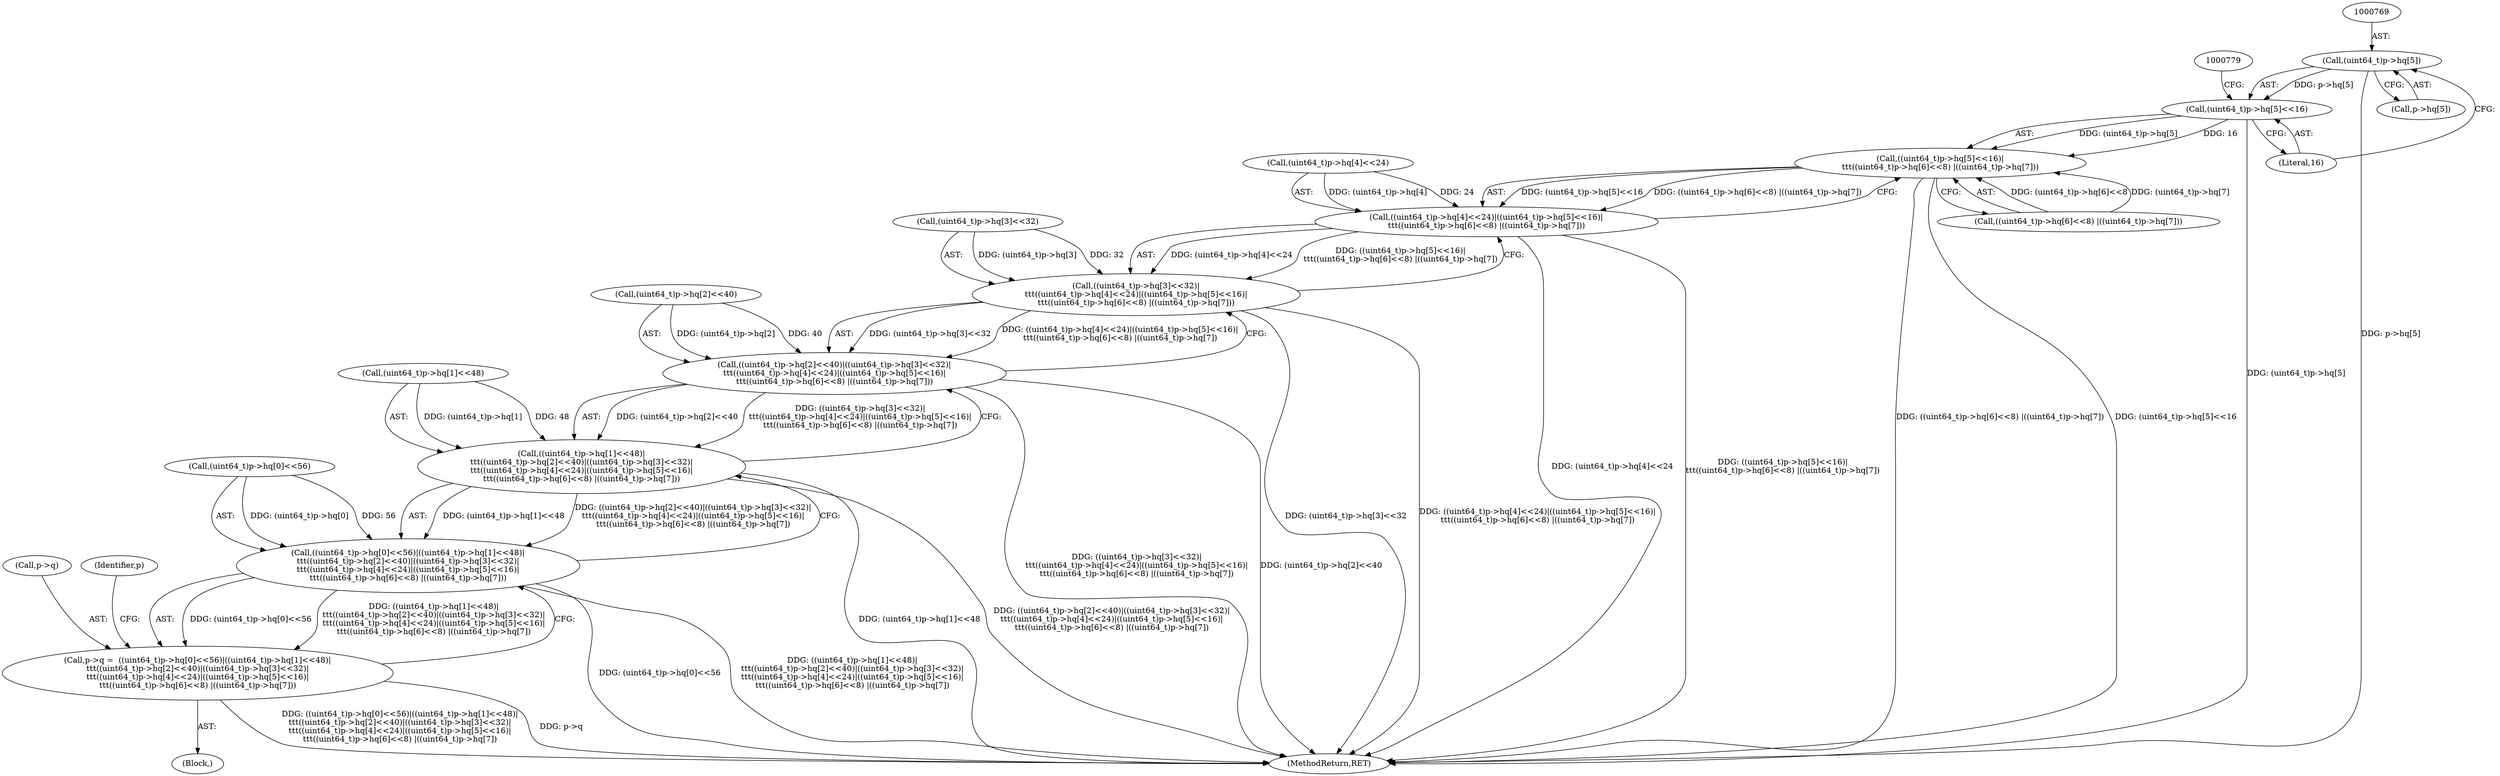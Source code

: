 digraph "0_file_27a14bc7ba285a0a5ebfdb55e54001aa11932b08@pointer" {
"1000768" [label="(Call,(uint64_t)p->hq[5])"];
"1000767" [label="(Call,(uint64_t)p->hq[5]<<16)"];
"1000766" [label="(Call,((uint64_t)p->hq[5]<<16)|\n\t\t\t((uint64_t)p->hq[6]<<8) |((uint64_t)p->hq[7]))"];
"1000756" [label="(Call,((uint64_t)p->hq[4]<<24)|((uint64_t)p->hq[5]<<16)|\n\t\t\t((uint64_t)p->hq[6]<<8) |((uint64_t)p->hq[7]))"];
"1000746" [label="(Call,((uint64_t)p->hq[3]<<32)|\n\t\t\t((uint64_t)p->hq[4]<<24)|((uint64_t)p->hq[5]<<16)|\n\t\t\t((uint64_t)p->hq[6]<<8) |((uint64_t)p->hq[7]))"];
"1000736" [label="(Call,((uint64_t)p->hq[2]<<40)|((uint64_t)p->hq[3]<<32)|\n\t\t\t((uint64_t)p->hq[4]<<24)|((uint64_t)p->hq[5]<<16)|\n\t\t\t((uint64_t)p->hq[6]<<8) |((uint64_t)p->hq[7]))"];
"1000726" [label="(Call,((uint64_t)p->hq[1]<<48)|\n\t\t\t((uint64_t)p->hq[2]<<40)|((uint64_t)p->hq[3]<<32)|\n\t\t\t((uint64_t)p->hq[4]<<24)|((uint64_t)p->hq[5]<<16)|\n\t\t\t((uint64_t)p->hq[6]<<8) |((uint64_t)p->hq[7]))"];
"1000716" [label="(Call,((uint64_t)p->hq[0]<<56)|((uint64_t)p->hq[1]<<48)|\n\t\t\t((uint64_t)p->hq[2]<<40)|((uint64_t)p->hq[3]<<32)|\n\t\t\t((uint64_t)p->hq[4]<<24)|((uint64_t)p->hq[5]<<16)|\n\t\t\t((uint64_t)p->hq[6]<<8) |((uint64_t)p->hq[7]))"];
"1000712" [label="(Call,p->q =  ((uint64_t)p->hq[0]<<56)|((uint64_t)p->hq[1]<<48)|\n\t\t\t((uint64_t)p->hq[2]<<40)|((uint64_t)p->hq[3]<<32)|\n\t\t\t((uint64_t)p->hq[4]<<24)|((uint64_t)p->hq[5]<<16)|\n\t\t\t((uint64_t)p->hq[6]<<8) |((uint64_t)p->hq[7]))"];
"1000716" [label="(Call,((uint64_t)p->hq[0]<<56)|((uint64_t)p->hq[1]<<48)|\n\t\t\t((uint64_t)p->hq[2]<<40)|((uint64_t)p->hq[3]<<32)|\n\t\t\t((uint64_t)p->hq[4]<<24)|((uint64_t)p->hq[5]<<16)|\n\t\t\t((uint64_t)p->hq[6]<<8) |((uint64_t)p->hq[7]))"];
"1000726" [label="(Call,((uint64_t)p->hq[1]<<48)|\n\t\t\t((uint64_t)p->hq[2]<<40)|((uint64_t)p->hq[3]<<32)|\n\t\t\t((uint64_t)p->hq[4]<<24)|((uint64_t)p->hq[5]<<16)|\n\t\t\t((uint64_t)p->hq[6]<<8) |((uint64_t)p->hq[7]))"];
"1000122" [label="(Block,)"];
"1000766" [label="(Call,((uint64_t)p->hq[5]<<16)|\n\t\t\t((uint64_t)p->hq[6]<<8) |((uint64_t)p->hq[7]))"];
"1000712" [label="(Call,p->q =  ((uint64_t)p->hq[0]<<56)|((uint64_t)p->hq[1]<<48)|\n\t\t\t((uint64_t)p->hq[2]<<40)|((uint64_t)p->hq[3]<<32)|\n\t\t\t((uint64_t)p->hq[4]<<24)|((uint64_t)p->hq[5]<<16)|\n\t\t\t((uint64_t)p->hq[6]<<8) |((uint64_t)p->hq[7]))"];
"1000902" [label="(MethodReturn,RET)"];
"1000737" [label="(Call,(uint64_t)p->hq[2]<<40)"];
"1000717" [label="(Call,(uint64_t)p->hq[0]<<56)"];
"1000727" [label="(Call,(uint64_t)p->hq[1]<<48)"];
"1000713" [label="(Call,p->q)"];
"1000775" [label="(Literal,16)"];
"1000747" [label="(Call,(uint64_t)p->hq[3]<<32)"];
"1000746" [label="(Call,((uint64_t)p->hq[3]<<32)|\n\t\t\t((uint64_t)p->hq[4]<<24)|((uint64_t)p->hq[5]<<16)|\n\t\t\t((uint64_t)p->hq[6]<<8) |((uint64_t)p->hq[7]))"];
"1000767" [label="(Call,(uint64_t)p->hq[5]<<16)"];
"1000756" [label="(Call,((uint64_t)p->hq[4]<<24)|((uint64_t)p->hq[5]<<16)|\n\t\t\t((uint64_t)p->hq[6]<<8) |((uint64_t)p->hq[7]))"];
"1000757" [label="(Call,(uint64_t)p->hq[4]<<24)"];
"1000794" [label="(Identifier,p)"];
"1000736" [label="(Call,((uint64_t)p->hq[2]<<40)|((uint64_t)p->hq[3]<<32)|\n\t\t\t((uint64_t)p->hq[4]<<24)|((uint64_t)p->hq[5]<<16)|\n\t\t\t((uint64_t)p->hq[6]<<8) |((uint64_t)p->hq[7]))"];
"1000768" [label="(Call,(uint64_t)p->hq[5])"];
"1000770" [label="(Call,p->hq[5])"];
"1000776" [label="(Call,((uint64_t)p->hq[6]<<8) |((uint64_t)p->hq[7]))"];
"1000768" -> "1000767"  [label="AST: "];
"1000768" -> "1000770"  [label="CFG: "];
"1000769" -> "1000768"  [label="AST: "];
"1000770" -> "1000768"  [label="AST: "];
"1000775" -> "1000768"  [label="CFG: "];
"1000768" -> "1000902"  [label="DDG: p->hq[5]"];
"1000768" -> "1000767"  [label="DDG: p->hq[5]"];
"1000767" -> "1000766"  [label="AST: "];
"1000767" -> "1000775"  [label="CFG: "];
"1000775" -> "1000767"  [label="AST: "];
"1000779" -> "1000767"  [label="CFG: "];
"1000767" -> "1000902"  [label="DDG: (uint64_t)p->hq[5]"];
"1000767" -> "1000766"  [label="DDG: (uint64_t)p->hq[5]"];
"1000767" -> "1000766"  [label="DDG: 16"];
"1000766" -> "1000756"  [label="AST: "];
"1000766" -> "1000776"  [label="CFG: "];
"1000776" -> "1000766"  [label="AST: "];
"1000756" -> "1000766"  [label="CFG: "];
"1000766" -> "1000902"  [label="DDG: ((uint64_t)p->hq[6]<<8) |((uint64_t)p->hq[7])"];
"1000766" -> "1000902"  [label="DDG: (uint64_t)p->hq[5]<<16"];
"1000766" -> "1000756"  [label="DDG: (uint64_t)p->hq[5]<<16"];
"1000766" -> "1000756"  [label="DDG: ((uint64_t)p->hq[6]<<8) |((uint64_t)p->hq[7])"];
"1000776" -> "1000766"  [label="DDG: (uint64_t)p->hq[6]<<8"];
"1000776" -> "1000766"  [label="DDG: (uint64_t)p->hq[7]"];
"1000756" -> "1000746"  [label="AST: "];
"1000757" -> "1000756"  [label="AST: "];
"1000746" -> "1000756"  [label="CFG: "];
"1000756" -> "1000902"  [label="DDG: (uint64_t)p->hq[4]<<24"];
"1000756" -> "1000902"  [label="DDG: ((uint64_t)p->hq[5]<<16)|\n\t\t\t((uint64_t)p->hq[6]<<8) |((uint64_t)p->hq[7])"];
"1000756" -> "1000746"  [label="DDG: (uint64_t)p->hq[4]<<24"];
"1000756" -> "1000746"  [label="DDG: ((uint64_t)p->hq[5]<<16)|\n\t\t\t((uint64_t)p->hq[6]<<8) |((uint64_t)p->hq[7])"];
"1000757" -> "1000756"  [label="DDG: (uint64_t)p->hq[4]"];
"1000757" -> "1000756"  [label="DDG: 24"];
"1000746" -> "1000736"  [label="AST: "];
"1000747" -> "1000746"  [label="AST: "];
"1000736" -> "1000746"  [label="CFG: "];
"1000746" -> "1000902"  [label="DDG: (uint64_t)p->hq[3]<<32"];
"1000746" -> "1000902"  [label="DDG: ((uint64_t)p->hq[4]<<24)|((uint64_t)p->hq[5]<<16)|\n\t\t\t((uint64_t)p->hq[6]<<8) |((uint64_t)p->hq[7])"];
"1000746" -> "1000736"  [label="DDG: (uint64_t)p->hq[3]<<32"];
"1000746" -> "1000736"  [label="DDG: ((uint64_t)p->hq[4]<<24)|((uint64_t)p->hq[5]<<16)|\n\t\t\t((uint64_t)p->hq[6]<<8) |((uint64_t)p->hq[7])"];
"1000747" -> "1000746"  [label="DDG: (uint64_t)p->hq[3]"];
"1000747" -> "1000746"  [label="DDG: 32"];
"1000736" -> "1000726"  [label="AST: "];
"1000737" -> "1000736"  [label="AST: "];
"1000726" -> "1000736"  [label="CFG: "];
"1000736" -> "1000902"  [label="DDG: ((uint64_t)p->hq[3]<<32)|\n\t\t\t((uint64_t)p->hq[4]<<24)|((uint64_t)p->hq[5]<<16)|\n\t\t\t((uint64_t)p->hq[6]<<8) |((uint64_t)p->hq[7])"];
"1000736" -> "1000902"  [label="DDG: (uint64_t)p->hq[2]<<40"];
"1000736" -> "1000726"  [label="DDG: (uint64_t)p->hq[2]<<40"];
"1000736" -> "1000726"  [label="DDG: ((uint64_t)p->hq[3]<<32)|\n\t\t\t((uint64_t)p->hq[4]<<24)|((uint64_t)p->hq[5]<<16)|\n\t\t\t((uint64_t)p->hq[6]<<8) |((uint64_t)p->hq[7])"];
"1000737" -> "1000736"  [label="DDG: (uint64_t)p->hq[2]"];
"1000737" -> "1000736"  [label="DDG: 40"];
"1000726" -> "1000716"  [label="AST: "];
"1000727" -> "1000726"  [label="AST: "];
"1000716" -> "1000726"  [label="CFG: "];
"1000726" -> "1000902"  [label="DDG: (uint64_t)p->hq[1]<<48"];
"1000726" -> "1000902"  [label="DDG: ((uint64_t)p->hq[2]<<40)|((uint64_t)p->hq[3]<<32)|\n\t\t\t((uint64_t)p->hq[4]<<24)|((uint64_t)p->hq[5]<<16)|\n\t\t\t((uint64_t)p->hq[6]<<8) |((uint64_t)p->hq[7])"];
"1000726" -> "1000716"  [label="DDG: (uint64_t)p->hq[1]<<48"];
"1000726" -> "1000716"  [label="DDG: ((uint64_t)p->hq[2]<<40)|((uint64_t)p->hq[3]<<32)|\n\t\t\t((uint64_t)p->hq[4]<<24)|((uint64_t)p->hq[5]<<16)|\n\t\t\t((uint64_t)p->hq[6]<<8) |((uint64_t)p->hq[7])"];
"1000727" -> "1000726"  [label="DDG: (uint64_t)p->hq[1]"];
"1000727" -> "1000726"  [label="DDG: 48"];
"1000716" -> "1000712"  [label="AST: "];
"1000717" -> "1000716"  [label="AST: "];
"1000712" -> "1000716"  [label="CFG: "];
"1000716" -> "1000902"  [label="DDG: (uint64_t)p->hq[0]<<56"];
"1000716" -> "1000902"  [label="DDG: ((uint64_t)p->hq[1]<<48)|\n\t\t\t((uint64_t)p->hq[2]<<40)|((uint64_t)p->hq[3]<<32)|\n\t\t\t((uint64_t)p->hq[4]<<24)|((uint64_t)p->hq[5]<<16)|\n\t\t\t((uint64_t)p->hq[6]<<8) |((uint64_t)p->hq[7])"];
"1000716" -> "1000712"  [label="DDG: (uint64_t)p->hq[0]<<56"];
"1000716" -> "1000712"  [label="DDG: ((uint64_t)p->hq[1]<<48)|\n\t\t\t((uint64_t)p->hq[2]<<40)|((uint64_t)p->hq[3]<<32)|\n\t\t\t((uint64_t)p->hq[4]<<24)|((uint64_t)p->hq[5]<<16)|\n\t\t\t((uint64_t)p->hq[6]<<8) |((uint64_t)p->hq[7])"];
"1000717" -> "1000716"  [label="DDG: (uint64_t)p->hq[0]"];
"1000717" -> "1000716"  [label="DDG: 56"];
"1000712" -> "1000122"  [label="AST: "];
"1000713" -> "1000712"  [label="AST: "];
"1000794" -> "1000712"  [label="CFG: "];
"1000712" -> "1000902"  [label="DDG: ((uint64_t)p->hq[0]<<56)|((uint64_t)p->hq[1]<<48)|\n\t\t\t((uint64_t)p->hq[2]<<40)|((uint64_t)p->hq[3]<<32)|\n\t\t\t((uint64_t)p->hq[4]<<24)|((uint64_t)p->hq[5]<<16)|\n\t\t\t((uint64_t)p->hq[6]<<8) |((uint64_t)p->hq[7])"];
"1000712" -> "1000902"  [label="DDG: p->q"];
}
